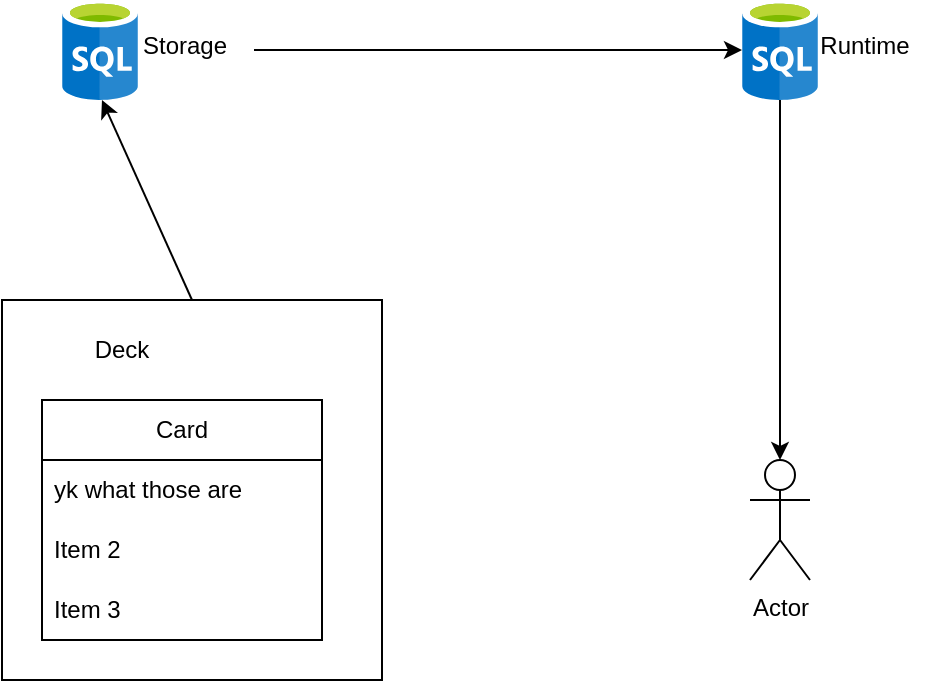 <mxfile version="21.2.3" type="device">
  <diagram name="Page-1" id="pew_r3DJdG-RAij8t4gW">
    <mxGraphModel dx="1126" dy="580" grid="1" gridSize="10" guides="1" tooltips="1" connect="1" arrows="1" fold="1" page="1" pageScale="1" pageWidth="850" pageHeight="1100" math="0" shadow="0">
      <root>
        <mxCell id="0" />
        <mxCell id="1" parent="0" />
        <mxCell id="IStQ2zmUi_OObYIMCdQo-7" value="" style="whiteSpace=wrap;html=1;aspect=fixed;" vertex="1" parent="1">
          <mxGeometry x="120" y="260" width="190" height="190" as="geometry" />
        </mxCell>
        <mxCell id="IStQ2zmUi_OObYIMCdQo-1" value="Card" style="swimlane;fontStyle=0;childLayout=stackLayout;horizontal=1;startSize=30;horizontalStack=0;resizeParent=1;resizeParentMax=0;resizeLast=0;collapsible=1;marginBottom=0;whiteSpace=wrap;html=1;" vertex="1" parent="1">
          <mxGeometry x="140" y="310" width="140" height="120" as="geometry" />
        </mxCell>
        <mxCell id="IStQ2zmUi_OObYIMCdQo-2" value="yk what those are" style="text;strokeColor=none;fillColor=none;align=left;verticalAlign=middle;spacingLeft=4;spacingRight=4;overflow=hidden;points=[[0,0.5],[1,0.5]];portConstraint=eastwest;rotatable=0;whiteSpace=wrap;html=1;" vertex="1" parent="IStQ2zmUi_OObYIMCdQo-1">
          <mxGeometry y="30" width="140" height="30" as="geometry" />
        </mxCell>
        <mxCell id="IStQ2zmUi_OObYIMCdQo-3" value="Item 2" style="text;strokeColor=none;fillColor=none;align=left;verticalAlign=middle;spacingLeft=4;spacingRight=4;overflow=hidden;points=[[0,0.5],[1,0.5]];portConstraint=eastwest;rotatable=0;whiteSpace=wrap;html=1;" vertex="1" parent="IStQ2zmUi_OObYIMCdQo-1">
          <mxGeometry y="60" width="140" height="30" as="geometry" />
        </mxCell>
        <mxCell id="IStQ2zmUi_OObYIMCdQo-4" value="Item 3" style="text;strokeColor=none;fillColor=none;align=left;verticalAlign=middle;spacingLeft=4;spacingRight=4;overflow=hidden;points=[[0,0.5],[1,0.5]];portConstraint=eastwest;rotatable=0;whiteSpace=wrap;html=1;" vertex="1" parent="IStQ2zmUi_OObYIMCdQo-1">
          <mxGeometry y="90" width="140" height="30" as="geometry" />
        </mxCell>
        <mxCell id="IStQ2zmUi_OObYIMCdQo-5" value="" style="image;sketch=0;aspect=fixed;html=1;points=[];align=center;fontSize=12;image=img/lib/mscae/SQL_Database_generic.svg;" vertex="1" parent="1">
          <mxGeometry x="150" y="110" width="38" height="50" as="geometry" />
        </mxCell>
        <mxCell id="IStQ2zmUi_OObYIMCdQo-14" style="edgeStyle=orthogonalEdgeStyle;rounded=0;orthogonalLoop=1;jettySize=auto;html=1;" edge="1" parent="1" source="IStQ2zmUi_OObYIMCdQo-6" target="IStQ2zmUi_OObYIMCdQo-13">
          <mxGeometry relative="1" as="geometry" />
        </mxCell>
        <mxCell id="IStQ2zmUi_OObYIMCdQo-6" value="" style="image;sketch=0;aspect=fixed;html=1;points=[];align=center;fontSize=12;image=img/lib/mscae/SQL_Database_generic.svg;" vertex="1" parent="1">
          <mxGeometry x="490" y="110" width="38" height="50" as="geometry" />
        </mxCell>
        <mxCell id="IStQ2zmUi_OObYIMCdQo-8" value="Deck" style="text;html=1;strokeColor=none;fillColor=none;align=center;verticalAlign=middle;whiteSpace=wrap;rounded=0;" vertex="1" parent="1">
          <mxGeometry x="150" y="270" width="60" height="30" as="geometry" />
        </mxCell>
        <mxCell id="IStQ2zmUi_OObYIMCdQo-12" style="edgeStyle=orthogonalEdgeStyle;rounded=0;orthogonalLoop=1;jettySize=auto;html=1;" edge="1" parent="1" source="IStQ2zmUi_OObYIMCdQo-9" target="IStQ2zmUi_OObYIMCdQo-6">
          <mxGeometry relative="1" as="geometry">
            <Array as="points">
              <mxPoint x="340" y="135" />
              <mxPoint x="340" y="135" />
            </Array>
          </mxGeometry>
        </mxCell>
        <mxCell id="IStQ2zmUi_OObYIMCdQo-9" value="Storage" style="text;html=1;align=center;verticalAlign=middle;resizable=0;points=[];autosize=1;strokeColor=none;fillColor=none;" vertex="1" parent="1">
          <mxGeometry x="176" y="118" width="70" height="30" as="geometry" />
        </mxCell>
        <mxCell id="IStQ2zmUi_OObYIMCdQo-10" value="Runtime" style="text;html=1;align=center;verticalAlign=middle;resizable=0;points=[];autosize=1;strokeColor=none;fillColor=none;" vertex="1" parent="1">
          <mxGeometry x="516" y="118" width="70" height="30" as="geometry" />
        </mxCell>
        <mxCell id="IStQ2zmUi_OObYIMCdQo-11" value="" style="endArrow=classic;html=1;rounded=0;exitX=0.5;exitY=0;exitDx=0;exitDy=0;entryX=0.526;entryY=1;entryDx=0;entryDy=0;entryPerimeter=0;" edge="1" parent="1" source="IStQ2zmUi_OObYIMCdQo-7" target="IStQ2zmUi_OObYIMCdQo-5">
          <mxGeometry width="50" height="50" relative="1" as="geometry">
            <mxPoint x="190" y="250" as="sourcePoint" />
            <mxPoint x="240" y="200" as="targetPoint" />
          </mxGeometry>
        </mxCell>
        <mxCell id="IStQ2zmUi_OObYIMCdQo-13" value="Actor" style="shape=umlActor;verticalLabelPosition=bottom;verticalAlign=top;html=1;outlineConnect=0;" vertex="1" parent="1">
          <mxGeometry x="494" y="340" width="30" height="60" as="geometry" />
        </mxCell>
      </root>
    </mxGraphModel>
  </diagram>
</mxfile>
